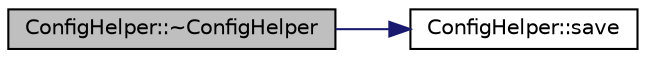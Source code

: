digraph "ConfigHelper::~ConfigHelper"
{
  edge [fontname="Helvetica",fontsize="10",labelfontname="Helvetica",labelfontsize="10"];
  node [fontname="Helvetica",fontsize="10",shape=record];
  rankdir="LR";
  Node3 [label="ConfigHelper::~ConfigHelper",height=0.2,width=0.4,color="black", fillcolor="grey75", style="filled", fontcolor="black"];
  Node3 -> Node4 [color="midnightblue",fontsize="10",style="solid"];
  Node4 [label="ConfigHelper::save",height=0.2,width=0.4,color="black", fillcolor="white", style="filled",URL="$class_config_helper.html#a04045b5b36ae2dd26465ab6ad5949018"];
}
